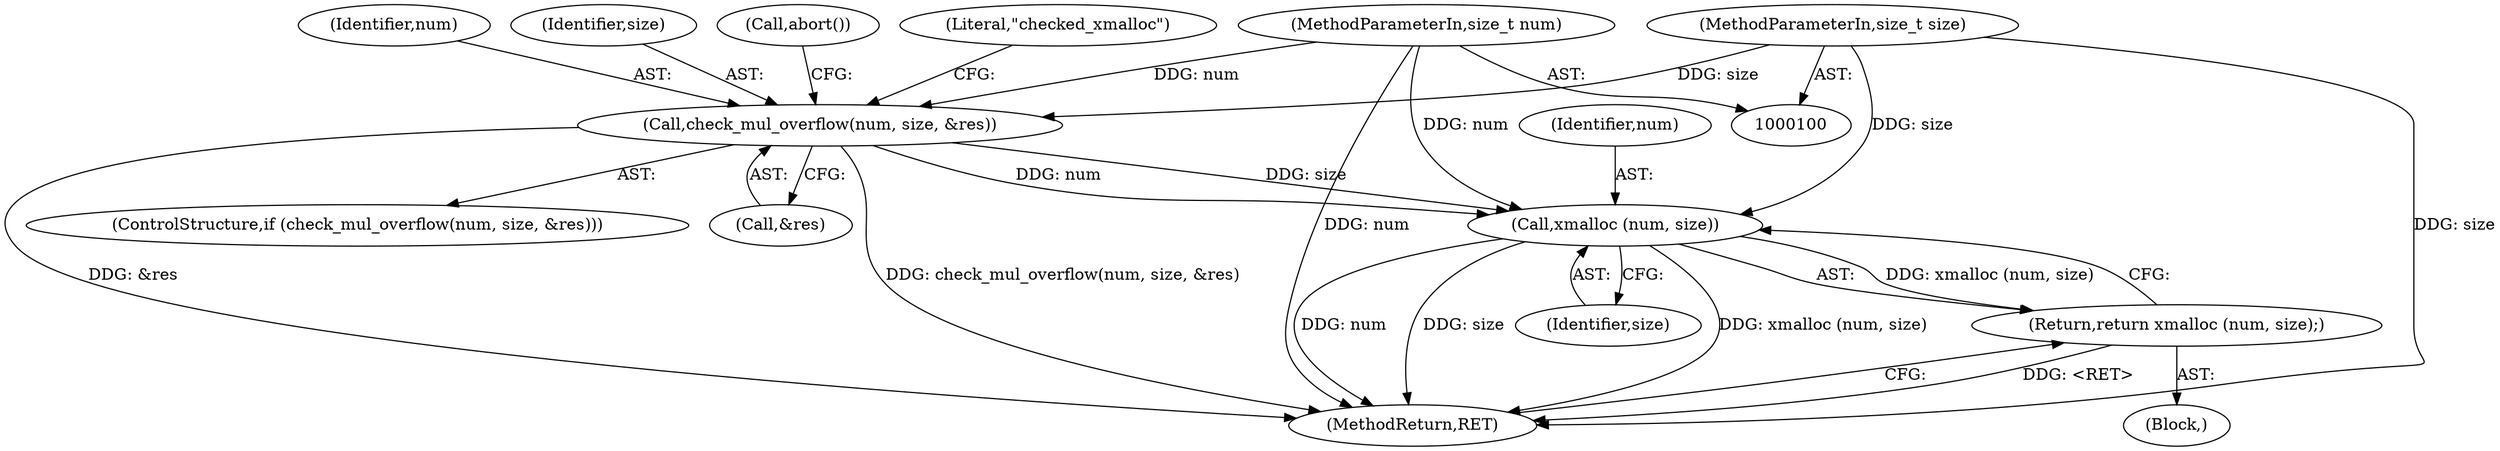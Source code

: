 digraph "0_tnef_c5044689e50039635e7700fe2472fd632ac77176_2@API" {
"1000116" [label="(Call,xmalloc (num, size))"];
"1000106" [label="(Call,check_mul_overflow(num, size, &res))"];
"1000101" [label="(MethodParameterIn,size_t num)"];
"1000102" [label="(MethodParameterIn,size_t size)"];
"1000115" [label="(Return,return xmalloc (num, size);)"];
"1000108" [label="(Identifier,size)"];
"1000115" [label="(Return,return xmalloc (num, size);)"];
"1000103" [label="(Block,)"];
"1000116" [label="(Call,xmalloc (num, size))"];
"1000105" [label="(ControlStructure,if (check_mul_overflow(num, size, &res)))"];
"1000109" [label="(Call,&res)"];
"1000119" [label="(MethodReturn,RET)"];
"1000102" [label="(MethodParameterIn,size_t size)"];
"1000106" [label="(Call,check_mul_overflow(num, size, &res))"];
"1000101" [label="(MethodParameterIn,size_t num)"];
"1000111" [label="(Call,abort())"];
"1000113" [label="(Literal,\"checked_xmalloc\")"];
"1000118" [label="(Identifier,size)"];
"1000117" [label="(Identifier,num)"];
"1000107" [label="(Identifier,num)"];
"1000116" -> "1000115"  [label="AST: "];
"1000116" -> "1000118"  [label="CFG: "];
"1000117" -> "1000116"  [label="AST: "];
"1000118" -> "1000116"  [label="AST: "];
"1000115" -> "1000116"  [label="CFG: "];
"1000116" -> "1000119"  [label="DDG: num"];
"1000116" -> "1000119"  [label="DDG: size"];
"1000116" -> "1000119"  [label="DDG: xmalloc (num, size)"];
"1000116" -> "1000115"  [label="DDG: xmalloc (num, size)"];
"1000106" -> "1000116"  [label="DDG: num"];
"1000106" -> "1000116"  [label="DDG: size"];
"1000101" -> "1000116"  [label="DDG: num"];
"1000102" -> "1000116"  [label="DDG: size"];
"1000106" -> "1000105"  [label="AST: "];
"1000106" -> "1000109"  [label="CFG: "];
"1000107" -> "1000106"  [label="AST: "];
"1000108" -> "1000106"  [label="AST: "];
"1000109" -> "1000106"  [label="AST: "];
"1000111" -> "1000106"  [label="CFG: "];
"1000113" -> "1000106"  [label="CFG: "];
"1000106" -> "1000119"  [label="DDG: check_mul_overflow(num, size, &res)"];
"1000106" -> "1000119"  [label="DDG: &res"];
"1000101" -> "1000106"  [label="DDG: num"];
"1000102" -> "1000106"  [label="DDG: size"];
"1000101" -> "1000100"  [label="AST: "];
"1000101" -> "1000119"  [label="DDG: num"];
"1000102" -> "1000100"  [label="AST: "];
"1000102" -> "1000119"  [label="DDG: size"];
"1000115" -> "1000103"  [label="AST: "];
"1000119" -> "1000115"  [label="CFG: "];
"1000115" -> "1000119"  [label="DDG: <RET>"];
}
